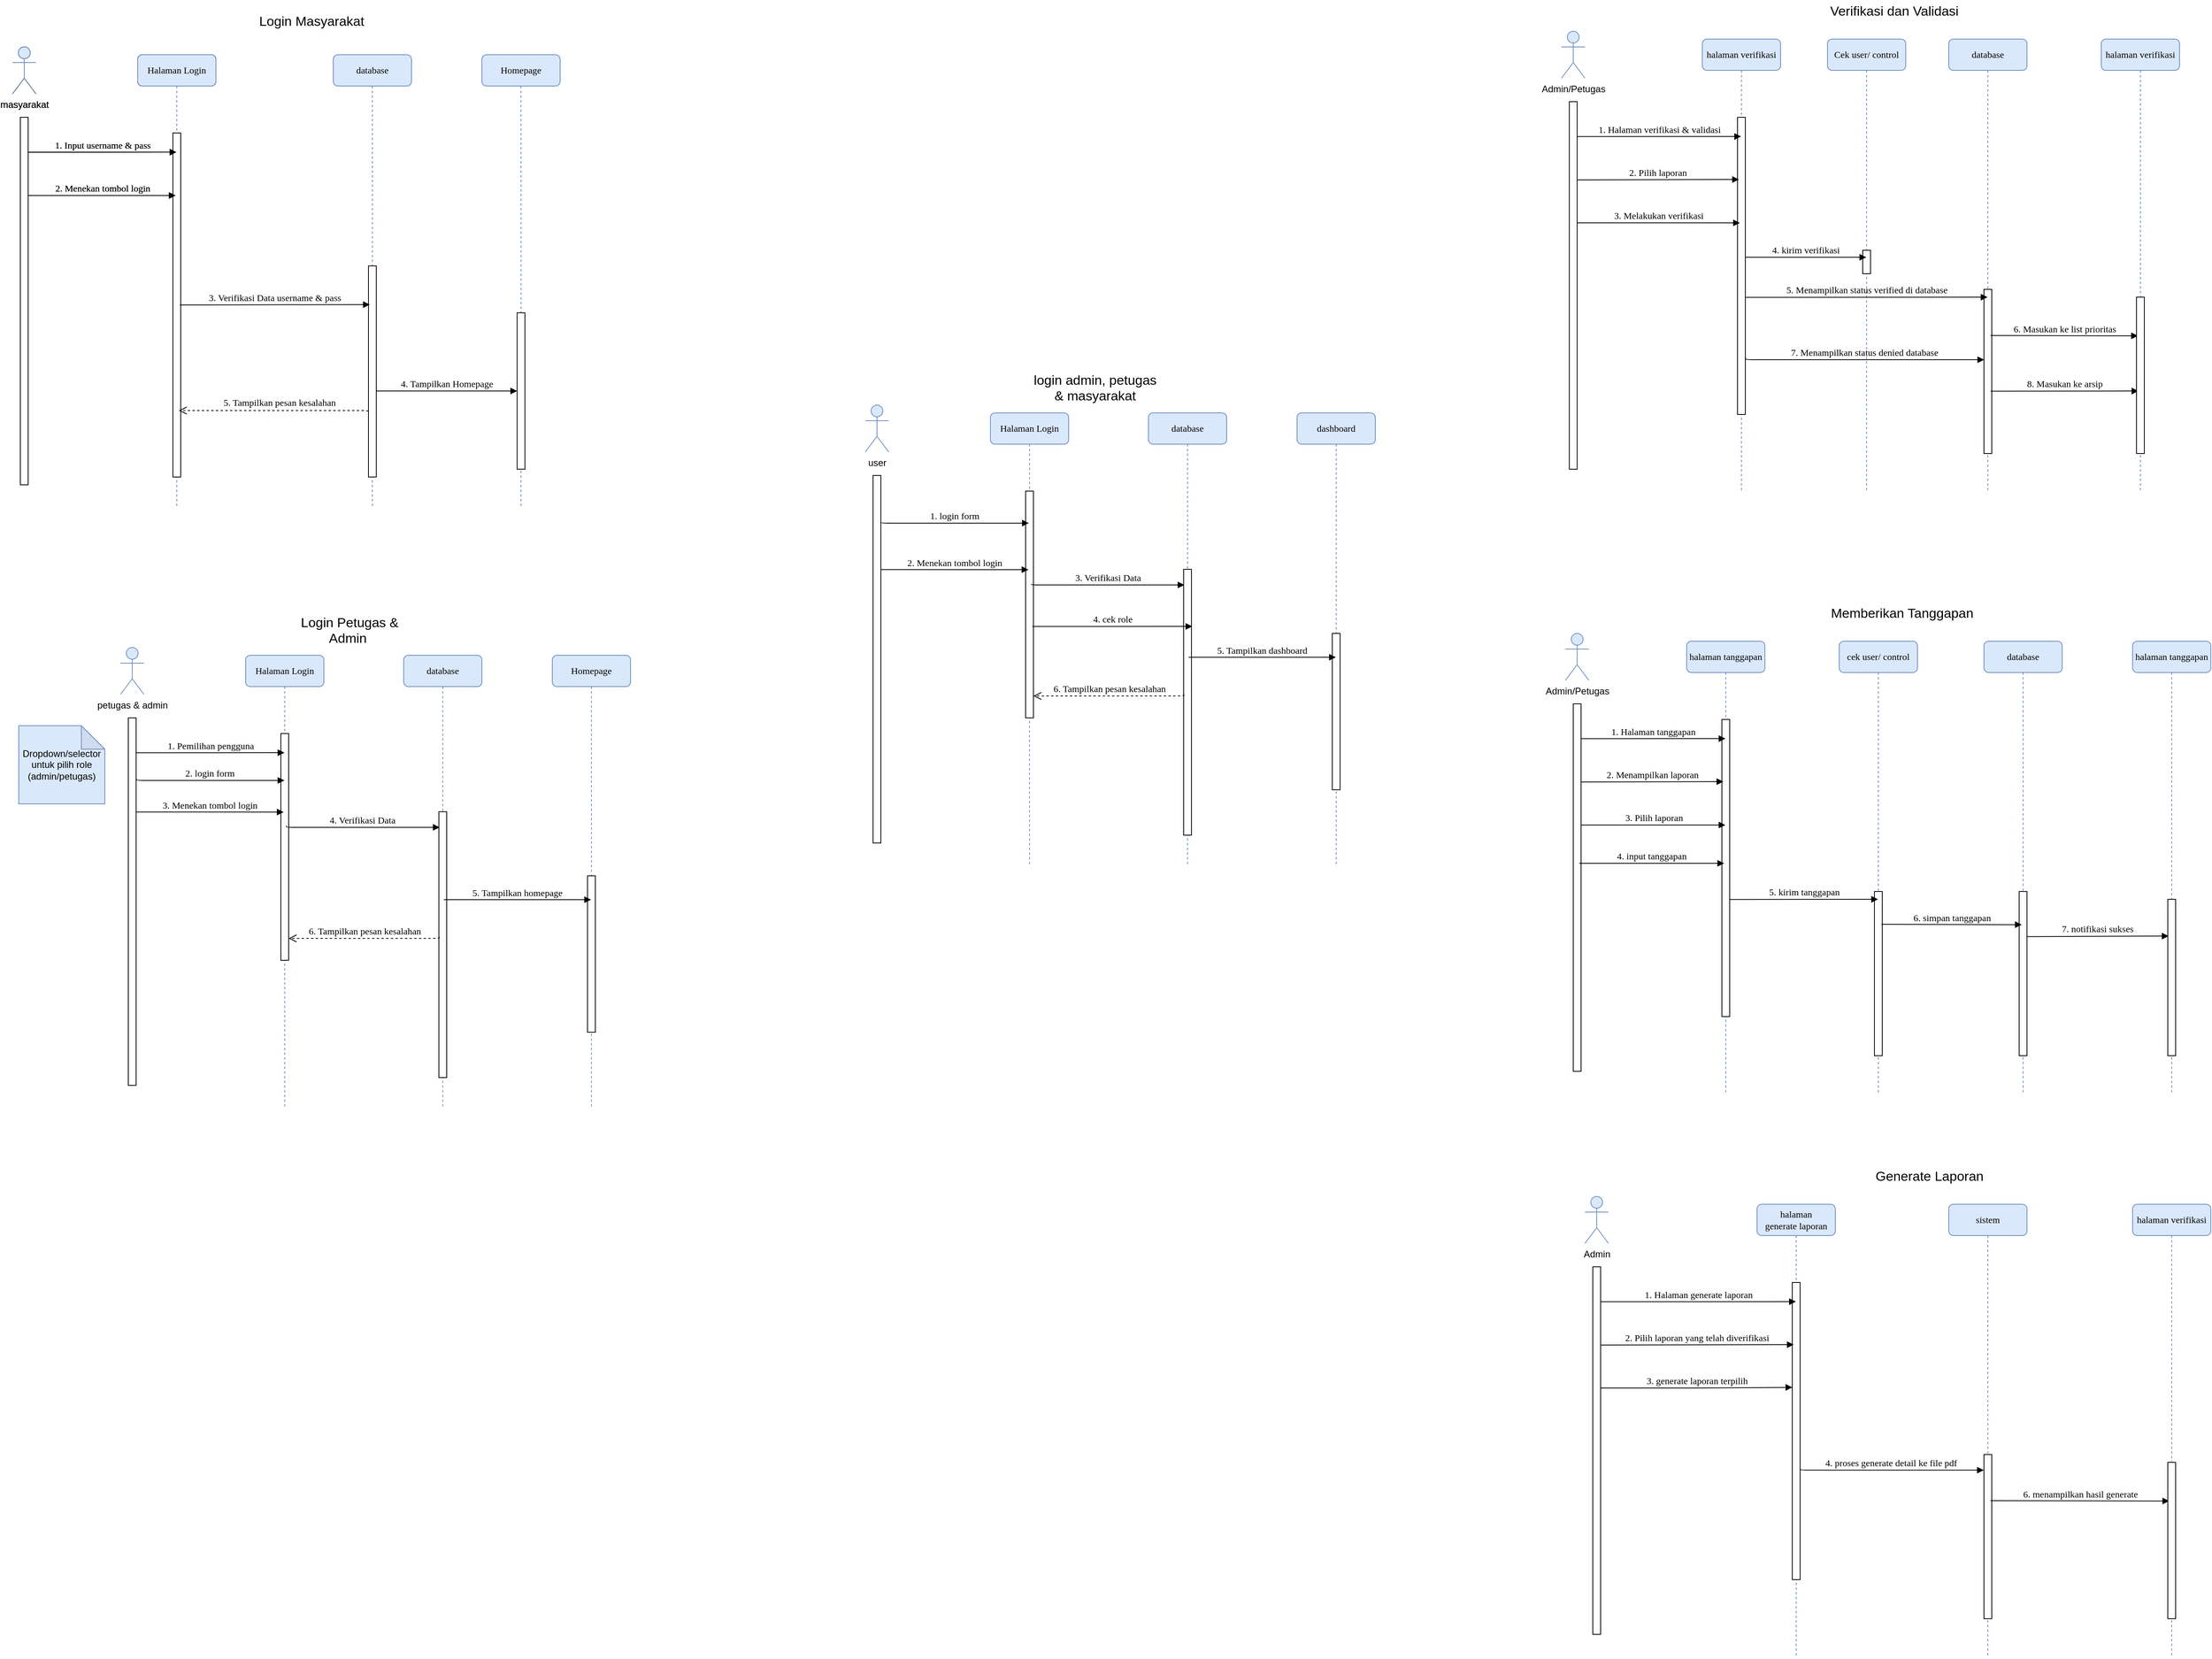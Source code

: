 <mxfile version="26.2.14">
  <diagram name="Page-1" id="13e1069c-82ec-6db2-03f1-153e76fe0fe0">
    <mxGraphModel dx="2180" dy="1248" grid="1" gridSize="10" guides="1" tooltips="1" connect="1" arrows="1" fold="1" page="1" pageScale="1" pageWidth="1100" pageHeight="850" background="none" math="0" shadow="0">
      <root>
        <mxCell id="0" />
        <mxCell id="1" parent="0" />
        <mxCell id="7baba1c4bc27f4b0-8" value="Halaman Login" style="shape=umlLifeline;perimeter=lifelinePerimeter;whiteSpace=wrap;html=1;container=1;collapsible=0;recursiveResize=0;outlineConnect=0;rounded=1;shadow=0;comic=0;labelBackgroundColor=none;strokeWidth=1;fontFamily=Verdana;fontSize=12;align=center;" parent="1" vertex="1">
          <mxGeometry x="200" y="190" width="100" height="580" as="geometry" />
        </mxCell>
        <mxCell id="7baba1c4bc27f4b0-10" value="" style="html=1;points=[];perimeter=orthogonalPerimeter;rounded=0;shadow=0;comic=0;labelBackgroundColor=none;strokeWidth=1;fontFamily=Verdana;fontSize=12;align=center;" parent="7baba1c4bc27f4b0-8" vertex="1">
          <mxGeometry x="45" y="100" width="10" height="440" as="geometry" />
        </mxCell>
        <mxCell id="7baba1c4bc27f4b0-14" value="1. Input username &amp;amp; pass" style="html=1;verticalAlign=bottom;endArrow=block;labelBackgroundColor=none;fontFamily=Verdana;fontSize=12;edgeStyle=elbowEdgeStyle;elbow=vertical;exitX=1;exitY=0.095;exitDx=0;exitDy=0;exitPerimeter=0;" parent="1" source="v8SrvTkJTN9Mk07ZefnR-3" target="7baba1c4bc27f4b0-8" edge="1">
          <mxGeometry relative="1" as="geometry">
            <mxPoint x="370" y="200" as="sourcePoint" />
          </mxGeometry>
        </mxCell>
        <mxCell id="v8SrvTkJTN9Mk07ZefnR-1" value="masyarakat" style="shape=umlActor;verticalLabelPosition=bottom;verticalAlign=top;html=1;outlineConnect=0;" parent="1" vertex="1">
          <mxGeometry x="40" y="180" width="30" height="60" as="geometry" />
        </mxCell>
        <mxCell id="v8SrvTkJTN9Mk07ZefnR-3" value="" style="html=1;points=[];perimeter=orthogonalPerimeter;rounded=0;shadow=0;comic=0;labelBackgroundColor=none;strokeWidth=1;fontFamily=Verdana;fontSize=12;align=center;" parent="1" vertex="1">
          <mxGeometry x="50" y="270" width="10" height="470" as="geometry" />
        </mxCell>
        <mxCell id="v8SrvTkJTN9Mk07ZefnR-6" value="2. Menekan tombol login" style="html=1;verticalAlign=bottom;endArrow=block;labelBackgroundColor=none;fontFamily=Verdana;fontSize=12;edgeStyle=elbowEdgeStyle;elbow=vertical;exitX=1.1;exitY=0.295;exitDx=0;exitDy=0;exitPerimeter=0;" parent="1" edge="1">
          <mxGeometry relative="1" as="geometry">
            <mxPoint x="60" y="370" as="sourcePoint" />
            <mxPoint x="248.5" y="370.15" as="targetPoint" />
          </mxGeometry>
        </mxCell>
        <mxCell id="d5MMunfK_eNaK3rZYrZa-3" value="Homepage" style="shape=umlLifeline;perimeter=lifelinePerimeter;whiteSpace=wrap;html=1;container=1;collapsible=0;recursiveResize=0;outlineConnect=0;rounded=1;shadow=0;comic=0;labelBackgroundColor=none;strokeWidth=1;fontFamily=Verdana;fontSize=12;align=center;fillColor=#dae8fc;strokeColor=#6c8ebf;" parent="1" vertex="1">
          <mxGeometry x="640" y="190" width="100" height="580" as="geometry" />
        </mxCell>
        <mxCell id="d5MMunfK_eNaK3rZYrZa-4" value="" style="html=1;points=[];perimeter=orthogonalPerimeter;rounded=0;shadow=0;comic=0;labelBackgroundColor=none;strokeWidth=1;fontFamily=Verdana;fontSize=12;align=center;" parent="d5MMunfK_eNaK3rZYrZa-3" vertex="1">
          <mxGeometry x="45" y="330" width="10" height="200" as="geometry" />
        </mxCell>
        <mxCell id="d5MMunfK_eNaK3rZYrZa-5" value="Halaman Login" style="shape=umlLifeline;perimeter=lifelinePerimeter;whiteSpace=wrap;html=1;container=1;collapsible=0;recursiveResize=0;outlineConnect=0;rounded=1;shadow=0;comic=0;labelBackgroundColor=none;strokeWidth=1;fontFamily=Verdana;fontSize=12;align=center;fillColor=#dae8fc;strokeColor=#6c8ebf;" parent="1" vertex="1">
          <mxGeometry x="200" y="190" width="100" height="580" as="geometry" />
        </mxCell>
        <mxCell id="d5MMunfK_eNaK3rZYrZa-6" value="" style="html=1;points=[];perimeter=orthogonalPerimeter;rounded=0;shadow=0;comic=0;labelBackgroundColor=none;strokeWidth=1;fontFamily=Verdana;fontSize=12;align=center;" parent="d5MMunfK_eNaK3rZYrZa-5" vertex="1">
          <mxGeometry x="45" y="100" width="10" height="440" as="geometry" />
        </mxCell>
        <mxCell id="d5MMunfK_eNaK3rZYrZa-7" value="5. Tampilkan pesan kesalahan" style="html=1;verticalAlign=bottom;endArrow=open;dashed=1;endSize=8;labelBackgroundColor=none;fontFamily=Verdana;fontSize=12;edgeStyle=elbowEdgeStyle;elbow=vertical;exitX=0.2;exitY=0.707;exitDx=0;exitDy=0;exitPerimeter=0;entryX=0.762;entryY=0.806;entryDx=0;entryDy=0;entryPerimeter=0;" parent="1" source="uYK8IJv2EBCYCk4ETWAg-5" target="d5MMunfK_eNaK3rZYrZa-6" edge="1">
          <mxGeometry x="-0.032" y="-1" relative="1" as="geometry">
            <mxPoint x="280" y="645" as="targetPoint" />
            <Array as="points">
              <mxPoint x="370" y="645" />
            </Array>
            <mxPoint x="490" y="581" as="sourcePoint" />
            <mxPoint as="offset" />
          </mxGeometry>
        </mxCell>
        <mxCell id="d5MMunfK_eNaK3rZYrZa-8" value="1. Input username &amp;amp; pass" style="html=1;verticalAlign=bottom;endArrow=block;labelBackgroundColor=none;fontFamily=Verdana;fontSize=12;edgeStyle=elbowEdgeStyle;elbow=vertical;exitX=1;exitY=0.095;exitDx=0;exitDy=0;exitPerimeter=0;" parent="1" source="d5MMunfK_eNaK3rZYrZa-10" target="d5MMunfK_eNaK3rZYrZa-5" edge="1">
          <mxGeometry relative="1" as="geometry">
            <mxPoint x="370" y="200" as="sourcePoint" />
          </mxGeometry>
        </mxCell>
        <mxCell id="d5MMunfK_eNaK3rZYrZa-9" value="masyarakat" style="shape=umlActor;verticalLabelPosition=bottom;verticalAlign=top;html=1;outlineConnect=0;fillColor=#dae8fc;strokeColor=#6c8ebf;" parent="1" vertex="1">
          <mxGeometry x="40" y="180" width="30" height="60" as="geometry" />
        </mxCell>
        <mxCell id="d5MMunfK_eNaK3rZYrZa-10" value="" style="html=1;points=[];perimeter=orthogonalPerimeter;rounded=0;shadow=0;comic=0;labelBackgroundColor=none;strokeWidth=1;fontFamily=Verdana;fontSize=12;align=center;" parent="1" vertex="1">
          <mxGeometry x="50" y="270" width="10" height="470" as="geometry" />
        </mxCell>
        <mxCell id="d5MMunfK_eNaK3rZYrZa-11" value="2. Menekan tombol login" style="html=1;verticalAlign=bottom;endArrow=block;labelBackgroundColor=none;fontFamily=Verdana;fontSize=12;edgeStyle=elbowEdgeStyle;elbow=vertical;exitX=1.1;exitY=0.295;exitDx=0;exitDy=0;exitPerimeter=0;" parent="1" edge="1">
          <mxGeometry relative="1" as="geometry">
            <mxPoint x="60" y="370" as="sourcePoint" />
            <mxPoint x="248.5" y="370.15" as="targetPoint" />
          </mxGeometry>
        </mxCell>
        <mxCell id="d5MMunfK_eNaK3rZYrZa-13" value="4. Tampilkan Homepage" style="html=1;verticalAlign=bottom;endArrow=block;labelBackgroundColor=none;fontFamily=Verdana;fontSize=12;edgeStyle=elbowEdgeStyle;elbow=vertical;" parent="1" source="uYK8IJv2EBCYCk4ETWAg-5" target="d5MMunfK_eNaK3rZYrZa-4" edge="1">
          <mxGeometry relative="1" as="geometry">
            <mxPoint x="510" y="530" as="sourcePoint" />
            <mxPoint x="729.5" y="530" as="targetPoint" />
            <Array as="points" />
          </mxGeometry>
        </mxCell>
        <mxCell id="d5MMunfK_eNaK3rZYrZa-16" value="Homepage" style="shape=umlLifeline;perimeter=lifelinePerimeter;whiteSpace=wrap;html=1;container=1;collapsible=0;recursiveResize=0;outlineConnect=0;rounded=1;shadow=0;comic=0;labelBackgroundColor=none;strokeWidth=1;fontFamily=Verdana;fontSize=12;align=center;fillColor=#dae8fc;strokeColor=#6c8ebf;" parent="1" vertex="1">
          <mxGeometry x="730" y="958" width="100" height="580" as="geometry" />
        </mxCell>
        <mxCell id="d5MMunfK_eNaK3rZYrZa-17" value="" style="html=1;points=[];perimeter=orthogonalPerimeter;rounded=0;shadow=0;comic=0;labelBackgroundColor=none;strokeWidth=1;fontFamily=Verdana;fontSize=12;align=center;" parent="d5MMunfK_eNaK3rZYrZa-16" vertex="1">
          <mxGeometry x="45" y="282" width="10" height="200" as="geometry" />
        </mxCell>
        <mxCell id="d5MMunfK_eNaK3rZYrZa-18" value="Halaman Login" style="shape=umlLifeline;perimeter=lifelinePerimeter;whiteSpace=wrap;html=1;container=1;collapsible=0;recursiveResize=0;outlineConnect=0;rounded=1;shadow=0;comic=0;labelBackgroundColor=none;strokeWidth=1;fontFamily=Verdana;fontSize=12;align=center;fillColor=#dae8fc;strokeColor=#6c8ebf;" parent="1" vertex="1">
          <mxGeometry x="338" y="958" width="100" height="580" as="geometry" />
        </mxCell>
        <mxCell id="d5MMunfK_eNaK3rZYrZa-19" value="" style="html=1;points=[];perimeter=orthogonalPerimeter;rounded=0;shadow=0;comic=0;labelBackgroundColor=none;strokeWidth=1;fontFamily=Verdana;fontSize=12;align=center;" parent="d5MMunfK_eNaK3rZYrZa-18" vertex="1">
          <mxGeometry x="45" y="100" width="10" height="290" as="geometry" />
        </mxCell>
        <mxCell id="d5MMunfK_eNaK3rZYrZa-21" value="1. Pemilihan pengguna" style="html=1;verticalAlign=bottom;endArrow=block;labelBackgroundColor=none;fontFamily=Verdana;fontSize=12;edgeStyle=elbowEdgeStyle;elbow=vertical;exitX=1;exitY=0.095;exitDx=0;exitDy=0;exitPerimeter=0;" parent="1" source="d5MMunfK_eNaK3rZYrZa-23" target="d5MMunfK_eNaK3rZYrZa-18" edge="1">
          <mxGeometry relative="1" as="geometry">
            <mxPoint x="508" y="968" as="sourcePoint" />
          </mxGeometry>
        </mxCell>
        <mxCell id="d5MMunfK_eNaK3rZYrZa-22" value="petugas &amp;amp; admin" style="shape=umlActor;verticalLabelPosition=bottom;verticalAlign=top;html=1;outlineConnect=0;fillColor=#dae8fc;strokeColor=#6c8ebf;" parent="1" vertex="1">
          <mxGeometry x="178" y="948" width="30" height="60" as="geometry" />
        </mxCell>
        <mxCell id="d5MMunfK_eNaK3rZYrZa-23" value="" style="html=1;points=[];perimeter=orthogonalPerimeter;rounded=0;shadow=0;comic=0;labelBackgroundColor=none;strokeWidth=1;fontFamily=Verdana;fontSize=12;align=center;" parent="1" vertex="1">
          <mxGeometry x="188" y="1038" width="10" height="470" as="geometry" />
        </mxCell>
        <mxCell id="d5MMunfK_eNaK3rZYrZa-24" value="3. Menekan tombol login" style="html=1;verticalAlign=bottom;endArrow=block;labelBackgroundColor=none;fontFamily=Verdana;fontSize=12;edgeStyle=elbowEdgeStyle;elbow=vertical;exitX=1.1;exitY=0.295;exitDx=0;exitDy=0;exitPerimeter=0;" parent="1" edge="1">
          <mxGeometry relative="1" as="geometry">
            <mxPoint x="198" y="1158.36" as="sourcePoint" />
            <mxPoint x="386.5" y="1158.51" as="targetPoint" />
          </mxGeometry>
        </mxCell>
        <mxCell id="d5MMunfK_eNaK3rZYrZa-25" value="4. Verifikasi Data" style="html=1;verticalAlign=bottom;endArrow=block;labelBackgroundColor=none;fontFamily=Verdana;fontSize=12;edgeStyle=elbowEdgeStyle;elbow=vertical;exitX=0.7;exitY=0.407;exitDx=0;exitDy=0;exitPerimeter=0;entryX=0.46;entryY=0.379;entryDx=0;entryDy=0;entryPerimeter=0;" parent="1" source="d5MMunfK_eNaK3rZYrZa-19" target="uYK8IJv2EBCYCk4ETWAg-1" edge="1">
          <mxGeometry relative="1" as="geometry">
            <mxPoint x="408" y="1178" as="sourcePoint" />
            <mxPoint x="790" y="1178" as="targetPoint" />
            <Array as="points">
              <mxPoint x="388" y="1178" />
            </Array>
          </mxGeometry>
        </mxCell>
        <mxCell id="d5MMunfK_eNaK3rZYrZa-42" value="&lt;span style=&quot;font-size: 17px;&quot;&gt;Login Masyarakat&lt;/span&gt;" style="text;html=1;align=center;verticalAlign=middle;resizable=0;points=[];autosize=1;strokeColor=none;fillColor=none;" parent="1" vertex="1">
          <mxGeometry x="342" y="133" width="160" height="30" as="geometry" />
        </mxCell>
        <mxCell id="d5MMunfK_eNaK3rZYrZa-43" value="&lt;div style=&quot;&quot;&gt;&lt;span style=&quot;background-color: transparent; color: light-dark(rgb(0, 0, 0), rgb(255, 255, 255)); font-size: 17px; text-wrap-mode: nowrap;&quot;&gt;Login Petugas &amp;amp; Admin&amp;nbsp;&lt;/span&gt;&lt;/div&gt;" style="text;whiteSpace=wrap;html=1;align=center;" parent="1" vertex="1">
          <mxGeometry x="386" y="900" width="170" height="40" as="geometry" />
        </mxCell>
        <mxCell id="uYK8IJv2EBCYCk4ETWAg-1" value="database" style="shape=umlLifeline;perimeter=lifelinePerimeter;whiteSpace=wrap;html=1;container=1;collapsible=0;recursiveResize=0;outlineConnect=0;rounded=1;shadow=0;comic=0;labelBackgroundColor=none;strokeWidth=1;fontFamily=Verdana;fontSize=12;align=center;fillColor=#dae8fc;strokeColor=#6c8ebf;" parent="1" vertex="1">
          <mxGeometry x="540" y="958" width="100" height="580" as="geometry" />
        </mxCell>
        <mxCell id="uYK8IJv2EBCYCk4ETWAg-2" value="" style="html=1;points=[];perimeter=orthogonalPerimeter;rounded=0;shadow=0;comic=0;labelBackgroundColor=none;strokeWidth=1;fontFamily=Verdana;fontSize=12;align=center;" parent="uYK8IJv2EBCYCk4ETWAg-1" vertex="1">
          <mxGeometry x="45" y="200" width="10" height="340" as="geometry" />
        </mxCell>
        <mxCell id="uYK8IJv2EBCYCk4ETWAg-4" value="database" style="shape=umlLifeline;perimeter=lifelinePerimeter;whiteSpace=wrap;html=1;container=1;collapsible=0;recursiveResize=0;outlineConnect=0;rounded=1;shadow=0;comic=0;labelBackgroundColor=none;strokeWidth=1;fontFamily=Verdana;fontSize=12;align=center;fillColor=#dae8fc;strokeColor=#6c8ebf;" parent="1" vertex="1">
          <mxGeometry x="450" y="190" width="100" height="580" as="geometry" />
        </mxCell>
        <mxCell id="uYK8IJv2EBCYCk4ETWAg-5" value="" style="html=1;points=[];perimeter=orthogonalPerimeter;rounded=0;shadow=0;comic=0;labelBackgroundColor=none;strokeWidth=1;fontFamily=Verdana;fontSize=12;align=center;" parent="uYK8IJv2EBCYCk4ETWAg-4" vertex="1">
          <mxGeometry x="45" y="270" width="10" height="270" as="geometry" />
        </mxCell>
        <mxCell id="uYK8IJv2EBCYCk4ETWAg-31" value="Dropdown/selector&lt;div&gt;untuk pilih role (admin/petugas)&lt;/div&gt;" style="shape=note;whiteSpace=wrap;html=1;backgroundOutline=1;darkOpacity=0.05;fillColor=#dae8fc;strokeColor=#6c8ebf;" parent="1" vertex="1">
          <mxGeometry x="48" y="1048" width="110" height="100" as="geometry" />
        </mxCell>
        <mxCell id="uYK8IJv2EBCYCk4ETWAg-32" value="2. login form" style="html=1;verticalAlign=bottom;endArrow=block;labelBackgroundColor=none;fontFamily=Verdana;fontSize=12;edgeStyle=elbowEdgeStyle;elbow=vertical;exitX=1.045;exitY=0.166;exitDx=0;exitDy=0;exitPerimeter=0;" parent="1" source="d5MMunfK_eNaK3rZYrZa-23" target="d5MMunfK_eNaK3rZYrZa-18" edge="1">
          <mxGeometry relative="1" as="geometry">
            <mxPoint x="228" y="1118" as="sourcePoint" />
            <mxPoint x="348" y="1119" as="targetPoint" />
            <Array as="points">
              <mxPoint x="228" y="1118" />
            </Array>
          </mxGeometry>
        </mxCell>
        <mxCell id="d5MMunfK_eNaK3rZYrZa-20" value="6. Tampilkan pesan kesalahan" style="html=1;verticalAlign=bottom;endArrow=open;dashed=1;endSize=8;labelBackgroundColor=none;fontFamily=Verdana;fontSize=12;edgeStyle=elbowEdgeStyle;elbow=vertical;exitX=0.048;exitY=0.471;exitDx=0;exitDy=0;exitPerimeter=0;" parent="1" target="d5MMunfK_eNaK3rZYrZa-19" edge="1" source="uYK8IJv2EBCYCk4ETWAg-2">
          <mxGeometry relative="1" as="geometry">
            <mxPoint x="410" y="1314" as="targetPoint" />
            <Array as="points">
              <mxPoint x="590" y="1320" />
            </Array>
            <mxPoint x="580" y="1310" as="sourcePoint" />
          </mxGeometry>
        </mxCell>
        <mxCell id="v8SrvTkJTN9Mk07ZefnR-7" value="3. Verifikasi Data username &amp;amp; pass" style="html=1;verticalAlign=bottom;endArrow=block;labelBackgroundColor=none;fontFamily=Verdana;fontSize=12;edgeStyle=elbowEdgeStyle;elbow=vertical;exitX=0.9;exitY=0.5;exitDx=0;exitDy=0;exitPerimeter=0;entryX=0.17;entryY=0.183;entryDx=0;entryDy=0;entryPerimeter=0;" parent="1" source="d5MMunfK_eNaK3rZYrZa-6" target="uYK8IJv2EBCYCk4ETWAg-5" edge="1">
          <mxGeometry relative="1" as="geometry">
            <mxPoint x="280" y="512" as="sourcePoint" />
            <mxPoint x="543" y="510" as="targetPoint" />
          </mxGeometry>
        </mxCell>
        <mxCell id="d5MMunfK_eNaK3rZYrZa-26" value="5. Tampilkan homepage" style="html=1;verticalAlign=bottom;endArrow=block;labelBackgroundColor=none;fontFamily=Verdana;fontSize=12;edgeStyle=elbowEdgeStyle;elbow=vertical;exitX=0.633;exitY=0.331;exitDx=0;exitDy=0;exitPerimeter=0;" parent="1" target="d5MMunfK_eNaK3rZYrZa-16" edge="1" source="uYK8IJv2EBCYCk4ETWAg-2">
          <mxGeometry relative="1" as="geometry">
            <mxPoint x="684" y="1278" as="sourcePoint" />
            <mxPoint x="990.23" y="1274.95" as="targetPoint" />
            <Array as="points" />
          </mxGeometry>
        </mxCell>
        <mxCell id="YEXKnEMWREzMl93QBtFq-1" value="dashboard" style="shape=umlLifeline;perimeter=lifelinePerimeter;whiteSpace=wrap;html=1;container=1;collapsible=0;recursiveResize=0;outlineConnect=0;rounded=1;shadow=0;comic=0;labelBackgroundColor=none;strokeWidth=1;fontFamily=Verdana;fontSize=12;align=center;fillColor=#dae8fc;strokeColor=#6c8ebf;" vertex="1" parent="1">
          <mxGeometry x="1682" y="648" width="100" height="580" as="geometry" />
        </mxCell>
        <mxCell id="YEXKnEMWREzMl93QBtFq-2" value="" style="html=1;points=[];perimeter=orthogonalPerimeter;rounded=0;shadow=0;comic=0;labelBackgroundColor=none;strokeWidth=1;fontFamily=Verdana;fontSize=12;align=center;" vertex="1" parent="YEXKnEMWREzMl93QBtFq-1">
          <mxGeometry x="45" y="282" width="10" height="200" as="geometry" />
        </mxCell>
        <mxCell id="YEXKnEMWREzMl93QBtFq-3" value="Halaman Login" style="shape=umlLifeline;perimeter=lifelinePerimeter;whiteSpace=wrap;html=1;container=1;collapsible=0;recursiveResize=0;outlineConnect=0;rounded=1;shadow=0;comic=0;labelBackgroundColor=none;strokeWidth=1;fontFamily=Verdana;fontSize=12;align=center;fillColor=#dae8fc;strokeColor=#6c8ebf;" vertex="1" parent="1">
          <mxGeometry x="1290" y="648" width="100" height="580" as="geometry" />
        </mxCell>
        <mxCell id="YEXKnEMWREzMl93QBtFq-4" value="" style="html=1;points=[];perimeter=orthogonalPerimeter;rounded=0;shadow=0;comic=0;labelBackgroundColor=none;strokeWidth=1;fontFamily=Verdana;fontSize=12;align=center;" vertex="1" parent="YEXKnEMWREzMl93QBtFq-3">
          <mxGeometry x="45" y="100" width="10" height="290" as="geometry" />
        </mxCell>
        <mxCell id="YEXKnEMWREzMl93QBtFq-6" value="user" style="shape=umlActor;verticalLabelPosition=bottom;verticalAlign=top;html=1;outlineConnect=0;fillColor=#dae8fc;strokeColor=#6c8ebf;" vertex="1" parent="1">
          <mxGeometry x="1130" y="638" width="30" height="60" as="geometry" />
        </mxCell>
        <mxCell id="YEXKnEMWREzMl93QBtFq-7" value="" style="html=1;points=[];perimeter=orthogonalPerimeter;rounded=0;shadow=0;comic=0;labelBackgroundColor=none;strokeWidth=1;fontFamily=Verdana;fontSize=12;align=center;" vertex="1" parent="1">
          <mxGeometry x="1140" y="728" width="10" height="470" as="geometry" />
        </mxCell>
        <mxCell id="YEXKnEMWREzMl93QBtFq-8" value="2. Menekan tombol login" style="html=1;verticalAlign=bottom;endArrow=block;labelBackgroundColor=none;fontFamily=Verdana;fontSize=12;edgeStyle=elbowEdgeStyle;elbow=vertical;exitX=1.1;exitY=0.295;exitDx=0;exitDy=0;exitPerimeter=0;" edge="1" parent="1">
          <mxGeometry relative="1" as="geometry">
            <mxPoint x="1150" y="848.36" as="sourcePoint" />
            <mxPoint x="1338.5" y="848.51" as="targetPoint" />
          </mxGeometry>
        </mxCell>
        <mxCell id="YEXKnEMWREzMl93QBtFq-9" value="3. Verifikasi Data" style="html=1;verticalAlign=bottom;endArrow=block;labelBackgroundColor=none;fontFamily=Verdana;fontSize=12;edgeStyle=elbowEdgeStyle;elbow=vertical;entryX=0.46;entryY=0.379;entryDx=0;entryDy=0;entryPerimeter=0;exitX=0.758;exitY=0.41;exitDx=0;exitDy=0;exitPerimeter=0;" edge="1" parent="1" source="YEXKnEMWREzMl93QBtFq-4" target="YEXKnEMWREzMl93QBtFq-11">
          <mxGeometry relative="1" as="geometry">
            <mxPoint x="1350" y="866" as="sourcePoint" />
            <mxPoint x="1742" y="868" as="targetPoint" />
            <Array as="points">
              <mxPoint x="1340" y="868" />
            </Array>
          </mxGeometry>
        </mxCell>
        <mxCell id="YEXKnEMWREzMl93QBtFq-10" value="&lt;div style=&quot;&quot;&gt;&lt;span style=&quot;font-size: 17px; text-wrap-mode: nowrap;&quot;&gt;login admin, petugas &amp;amp; masyarakat&lt;/span&gt;&lt;/div&gt;" style="text;whiteSpace=wrap;html=1;align=center;" vertex="1" parent="1">
          <mxGeometry x="1338" y="590" width="172" height="40" as="geometry" />
        </mxCell>
        <mxCell id="YEXKnEMWREzMl93QBtFq-11" value="database" style="shape=umlLifeline;perimeter=lifelinePerimeter;whiteSpace=wrap;html=1;container=1;collapsible=0;recursiveResize=0;outlineConnect=0;rounded=1;shadow=0;comic=0;labelBackgroundColor=none;strokeWidth=1;fontFamily=Verdana;fontSize=12;align=center;fillColor=#dae8fc;strokeColor=#6c8ebf;" vertex="1" parent="1">
          <mxGeometry x="1492" y="648" width="100" height="580" as="geometry" />
        </mxCell>
        <mxCell id="YEXKnEMWREzMl93QBtFq-12" value="" style="html=1;points=[];perimeter=orthogonalPerimeter;rounded=0;shadow=0;comic=0;labelBackgroundColor=none;strokeWidth=1;fontFamily=Verdana;fontSize=12;align=center;" vertex="1" parent="YEXKnEMWREzMl93QBtFq-11">
          <mxGeometry x="45" y="200" width="10" height="340" as="geometry" />
        </mxCell>
        <mxCell id="YEXKnEMWREzMl93QBtFq-14" value="1. login form" style="html=1;verticalAlign=bottom;endArrow=block;labelBackgroundColor=none;fontFamily=Verdana;fontSize=12;edgeStyle=elbowEdgeStyle;elbow=vertical;exitX=1.045;exitY=0.166;exitDx=0;exitDy=0;exitPerimeter=0;" edge="1" parent="1">
          <mxGeometry relative="1" as="geometry">
            <mxPoint x="1150" y="787.01" as="sourcePoint" />
            <mxPoint x="1339.05" y="788.99" as="targetPoint" />
            <Array as="points">
              <mxPoint x="1179.55" y="788.99" />
            </Array>
          </mxGeometry>
        </mxCell>
        <mxCell id="YEXKnEMWREzMl93QBtFq-15" value="6. Tampilkan pesan kesalahan" style="html=1;verticalAlign=bottom;endArrow=open;dashed=1;endSize=8;labelBackgroundColor=none;fontFamily=Verdana;fontSize=12;edgeStyle=elbowEdgeStyle;elbow=vertical;exitX=0.048;exitY=0.471;exitDx=0;exitDy=0;exitPerimeter=0;" edge="1" parent="1" source="YEXKnEMWREzMl93QBtFq-12" target="YEXKnEMWREzMl93QBtFq-4">
          <mxGeometry relative="1" as="geometry">
            <mxPoint x="1362" y="1004" as="targetPoint" />
            <Array as="points">
              <mxPoint x="1542" y="1010" />
            </Array>
            <mxPoint x="1532" y="1000" as="sourcePoint" />
          </mxGeometry>
        </mxCell>
        <mxCell id="YEXKnEMWREzMl93QBtFq-16" value="5. Tampilkan dashboard" style="html=1;verticalAlign=bottom;endArrow=block;labelBackgroundColor=none;fontFamily=Verdana;fontSize=12;edgeStyle=elbowEdgeStyle;elbow=vertical;exitX=0.633;exitY=0.331;exitDx=0;exitDy=0;exitPerimeter=0;" edge="1" parent="1" source="YEXKnEMWREzMl93QBtFq-12" target="YEXKnEMWREzMl93QBtFq-1">
          <mxGeometry relative="1" as="geometry">
            <mxPoint x="1636" y="968" as="sourcePoint" />
            <mxPoint x="1942.23" y="964.95" as="targetPoint" />
            <Array as="points" />
          </mxGeometry>
        </mxCell>
        <mxCell id="YEXKnEMWREzMl93QBtFq-17" value="4. cek role" style="html=1;verticalAlign=bottom;endArrow=block;labelBackgroundColor=none;fontFamily=Verdana;fontSize=12;edgeStyle=elbowEdgeStyle;elbow=vertical;exitX=0.863;exitY=0.597;exitDx=0;exitDy=0;exitPerimeter=0;entryX=0.46;entryY=0.379;entryDx=0;entryDy=0;entryPerimeter=0;" edge="1" parent="1" source="YEXKnEMWREzMl93QBtFq-4">
          <mxGeometry relative="1" as="geometry">
            <mxPoint x="1352" y="919" as="sourcePoint" />
            <mxPoint x="1548" y="921" as="targetPoint" />
            <Array as="points">
              <mxPoint x="1350" y="921" />
            </Array>
          </mxGeometry>
        </mxCell>
        <mxCell id="YEXKnEMWREzMl93QBtFq-124" value="Cek user/ control" style="shape=umlLifeline;perimeter=lifelinePerimeter;whiteSpace=wrap;html=1;container=1;collapsible=0;recursiveResize=0;outlineConnect=0;rounded=1;shadow=0;comic=0;labelBackgroundColor=none;strokeWidth=1;fontFamily=Verdana;fontSize=12;align=center;fillColor=#dae8fc;strokeColor=#6c8ebf;" vertex="1" parent="1">
          <mxGeometry x="2360" y="170" width="100" height="580" as="geometry" />
        </mxCell>
        <mxCell id="YEXKnEMWREzMl93QBtFq-125" value="" style="html=1;points=[];perimeter=orthogonalPerimeter;rounded=0;shadow=0;comic=0;labelBackgroundColor=none;strokeWidth=1;fontFamily=Verdana;fontSize=12;align=center;" vertex="1" parent="YEXKnEMWREzMl93QBtFq-124">
          <mxGeometry x="45" y="270" width="10" height="30" as="geometry" />
        </mxCell>
        <mxCell id="YEXKnEMWREzMl93QBtFq-126" value="database" style="shape=umlLifeline;perimeter=lifelinePerimeter;whiteSpace=wrap;html=1;container=1;collapsible=0;recursiveResize=0;outlineConnect=0;rounded=1;shadow=0;comic=0;labelBackgroundColor=none;strokeWidth=1;fontFamily=Verdana;fontSize=12;align=center;fillColor=#dae8fc;strokeColor=#6c8ebf;" vertex="1" parent="1">
          <mxGeometry x="2515" y="170" width="100" height="580" as="geometry" />
        </mxCell>
        <mxCell id="YEXKnEMWREzMl93QBtFq-127" value="" style="html=1;points=[];perimeter=orthogonalPerimeter;rounded=0;shadow=0;comic=0;labelBackgroundColor=none;strokeWidth=1;fontFamily=Verdana;fontSize=12;align=center;" vertex="1" parent="YEXKnEMWREzMl93QBtFq-126">
          <mxGeometry x="45" y="320" width="10" height="210" as="geometry" />
        </mxCell>
        <mxCell id="YEXKnEMWREzMl93QBtFq-128" value="halaman verifikasi" style="shape=umlLifeline;perimeter=lifelinePerimeter;whiteSpace=wrap;html=1;container=1;collapsible=0;recursiveResize=0;outlineConnect=0;rounded=1;shadow=0;comic=0;labelBackgroundColor=none;strokeWidth=1;fontFamily=Verdana;fontSize=12;align=center;fillColor=#dae8fc;strokeColor=#6c8ebf;" vertex="1" parent="1">
          <mxGeometry x="2200" y="170" width="100" height="580" as="geometry" />
        </mxCell>
        <mxCell id="YEXKnEMWREzMl93QBtFq-129" value="" style="html=1;points=[];perimeter=orthogonalPerimeter;rounded=0;shadow=0;comic=0;labelBackgroundColor=none;strokeWidth=1;fontFamily=Verdana;fontSize=12;align=center;" vertex="1" parent="YEXKnEMWREzMl93QBtFq-128">
          <mxGeometry x="45" y="100" width="10" height="380" as="geometry" />
        </mxCell>
        <mxCell id="YEXKnEMWREzMl93QBtFq-130" value="1. Halaman verifikasi &amp;amp; validasi" style="html=1;verticalAlign=bottom;endArrow=block;labelBackgroundColor=none;fontFamily=Verdana;fontSize=12;edgeStyle=elbowEdgeStyle;elbow=vertical;exitX=1;exitY=0.095;exitDx=0;exitDy=0;exitPerimeter=0;" edge="1" parent="1" source="YEXKnEMWREzMl93QBtFq-132" target="YEXKnEMWREzMl93QBtFq-128">
          <mxGeometry relative="1" as="geometry">
            <mxPoint x="2350" y="180" as="sourcePoint" />
          </mxGeometry>
        </mxCell>
        <mxCell id="YEXKnEMWREzMl93QBtFq-131" value="Admin/Petugas" style="shape=umlActor;verticalLabelPosition=bottom;verticalAlign=top;html=1;outlineConnect=0;fillColor=#dae8fc;strokeColor=#6c8ebf;" vertex="1" parent="1">
          <mxGeometry x="2020" y="160" width="30" height="60" as="geometry" />
        </mxCell>
        <mxCell id="YEXKnEMWREzMl93QBtFq-132" value="" style="html=1;points=[];perimeter=orthogonalPerimeter;rounded=0;shadow=0;comic=0;labelBackgroundColor=none;strokeWidth=1;fontFamily=Verdana;fontSize=12;align=center;" vertex="1" parent="1">
          <mxGeometry x="2030" y="250" width="10" height="470" as="geometry" />
        </mxCell>
        <mxCell id="YEXKnEMWREzMl93QBtFq-133" value="2. Pilih laporan" style="html=1;verticalAlign=bottom;endArrow=block;labelBackgroundColor=none;fontFamily=Verdana;fontSize=12;edgeStyle=elbowEdgeStyle;elbow=vertical;exitX=1.1;exitY=0.295;exitDx=0;exitDy=0;exitPerimeter=0;entryX=0.178;entryY=0.209;entryDx=0;entryDy=0;entryPerimeter=0;" edge="1" parent="1" target="YEXKnEMWREzMl93QBtFq-129">
          <mxGeometry relative="1" as="geometry">
            <mxPoint x="2040" y="350" as="sourcePoint" />
            <mxPoint x="2228.5" y="350.15" as="targetPoint" />
          </mxGeometry>
        </mxCell>
        <mxCell id="YEXKnEMWREzMl93QBtFq-134" value="5. Menampilkan status verified di database" style="html=1;verticalAlign=bottom;endArrow=block;labelBackgroundColor=none;fontFamily=Verdana;fontSize=12;edgeStyle=elbowEdgeStyle;elbow=vertical;exitX=1;exitY=0.606;exitDx=0;exitDy=0;exitPerimeter=0;" edge="1" parent="1" source="YEXKnEMWREzMl93QBtFq-129" target="YEXKnEMWREzMl93QBtFq-126">
          <mxGeometry relative="1" as="geometry">
            <mxPoint x="2560" y="501" as="sourcePoint" />
            <mxPoint x="2549.5" y="499.998" as="targetPoint" />
            <Array as="points">
              <mxPoint x="2280" y="500" />
            </Array>
          </mxGeometry>
        </mxCell>
        <mxCell id="YEXKnEMWREzMl93QBtFq-135" value="&lt;span style=&quot;font-size: 17px;&quot;&gt;Verifikasi dan Validasi&lt;/span&gt;" style="text;html=1;align=center;verticalAlign=middle;resizable=0;points=[];autosize=1;strokeColor=none;fillColor=none;" vertex="1" parent="1">
          <mxGeometry x="2350" y="120" width="190" height="30" as="geometry" />
        </mxCell>
        <mxCell id="YEXKnEMWREzMl93QBtFq-136" value="3. Melakukan verifikasi&lt;span style=&quot;color: rgba(0, 0, 0, 0); font-family: monospace; font-size: 0px; text-align: start;&quot;&gt;%3CmxGraphModel%3E%3Croot%3E%3CmxCell%20id%3D%220%22%2F%3E%3CmxCell%20id%3D%221%22%20parent%3D%220%22%2F%3E%3CmxCell%20id%3D%222%22%20value%3D%225.%20Menampilkan%20status%20verified%20di%20database%22%20style%3D%22html%3D1%3BverticalAlign%3Dbottom%3BendArrow%3Dblock%3BlabelBackgroundColor%3Dnone%3BfontFamily%3DVerdana%3BfontSize%3D12%3BedgeStyle%3DelbowEdgeStyle%3Belbow%3Dvertical%3BexitX%3D0.805%3BexitY%3D0.496%3BexitDx%3D0%3BexitDy%3D0%3BexitPerimeter%3D0%3B%22%20edge%3D%221%22%20parent%3D%221%22%3E%3CmxGeometry%20relative%3D%221%22%20as%3D%22geometry%22%3E%3CmxPoint%20x%3D%22283.05%22%20y%3D%22509.96%22%20as%3D%22sourcePoint%22%2F%3E%3CmxPoint%20x%3D%22569.5%22%20y%3D%22509.628%22%20as%3D%22targetPoint%22%2F%3E%3CArray%20as%3D%22points%22%2F%3E%3C%2FmxGeometry%3E%3C%2FmxCell%3E%3C%2Froot%3E%3C%2FmxGraphModel%3E&lt;/span&gt;" style="html=1;verticalAlign=bottom;endArrow=block;labelBackgroundColor=none;fontFamily=Verdana;fontSize=12;edgeStyle=elbowEdgeStyle;elbow=vertical;exitX=1.033;exitY=0.423;exitDx=0;exitDy=0;exitPerimeter=0;entryX=0.3;entryY=0.355;entryDx=0;entryDy=0;entryPerimeter=0;" edge="1" parent="1" target="YEXKnEMWREzMl93QBtFq-129">
          <mxGeometry relative="1" as="geometry">
            <mxPoint x="2040" y="405.0" as="sourcePoint" />
            <mxPoint x="2220" y="405" as="targetPoint" />
            <Array as="points" />
          </mxGeometry>
        </mxCell>
        <mxCell id="YEXKnEMWREzMl93QBtFq-137" value="8. Masukan ke arsip" style="html=1;verticalAlign=bottom;endArrow=block;labelBackgroundColor=none;fontFamily=Verdana;fontSize=12;edgeStyle=elbowEdgeStyle;elbow=vertical;exitX=0.844;exitY=0.62;exitDx=0;exitDy=0;exitPerimeter=0;entryX=0.233;entryY=0.598;entryDx=0;entryDy=0;entryPerimeter=0;" edge="1" parent="1" source="YEXKnEMWREzMl93QBtFq-127" target="YEXKnEMWREzMl93QBtFq-143">
          <mxGeometry relative="1" as="geometry">
            <mxPoint x="2860" y="620.02" as="sourcePoint" />
            <mxPoint x="3142.63" y="620" as="targetPoint" />
            <Array as="points" />
          </mxGeometry>
        </mxCell>
        <mxCell id="YEXKnEMWREzMl93QBtFq-138" value="&lt;br&gt;&lt;div&gt;&lt;br&gt;&lt;/div&gt;" style="edgeLabel;html=1;align=center;verticalAlign=middle;resizable=0;points=[];" vertex="1" connectable="0" parent="YEXKnEMWREzMl93QBtFq-137">
          <mxGeometry x="-0.559" y="1" relative="1" as="geometry">
            <mxPoint as="offset" />
          </mxGeometry>
        </mxCell>
        <mxCell id="YEXKnEMWREzMl93QBtFq-139" value="&lt;br&gt;&lt;div&gt;&lt;br&gt;&lt;/div&gt;" style="edgeLabel;html=1;align=center;verticalAlign=middle;resizable=0;points=[];" vertex="1" connectable="0" parent="YEXKnEMWREzMl93QBtFq-137">
          <mxGeometry x="-0.347" relative="1" as="geometry">
            <mxPoint as="offset" />
          </mxGeometry>
        </mxCell>
        <mxCell id="YEXKnEMWREzMl93QBtFq-140" value="6. Masukan ke list prioritas" style="html=1;verticalAlign=bottom;endArrow=block;labelBackgroundColor=none;fontFamily=Verdana;fontSize=12;edgeStyle=elbowEdgeStyle;elbow=vertical;exitX=0.841;exitY=0.281;exitDx=0;exitDy=0;exitPerimeter=0;entryX=0.178;entryY=0.251;entryDx=0;entryDy=0;entryPerimeter=0;" edge="1" parent="1" source="YEXKnEMWREzMl93QBtFq-127" target="YEXKnEMWREzMl93QBtFq-143">
          <mxGeometry relative="1" as="geometry">
            <mxPoint x="2860" y="550" as="sourcePoint" />
            <mxPoint x="3140" y="550" as="targetPoint" />
            <Array as="points" />
          </mxGeometry>
        </mxCell>
        <mxCell id="YEXKnEMWREzMl93QBtFq-141" value="4. kirim verifikasi" style="html=1;verticalAlign=bottom;endArrow=block;labelBackgroundColor=none;fontFamily=Verdana;fontSize=12;edgeStyle=elbowEdgeStyle;elbow=vertical;exitX=0.95;exitY=0.471;exitDx=0;exitDy=0;exitPerimeter=0;" edge="1" parent="1" source="YEXKnEMWREzMl93QBtFq-129" target="YEXKnEMWREzMl93QBtFq-124">
          <mxGeometry relative="1" as="geometry">
            <mxPoint x="2050" y="415.0" as="sourcePoint" />
            <mxPoint x="2265.84" y="415.17" as="targetPoint" />
          </mxGeometry>
        </mxCell>
        <mxCell id="YEXKnEMWREzMl93QBtFq-142" value="halaman verifikasi" style="shape=umlLifeline;perimeter=lifelinePerimeter;whiteSpace=wrap;html=1;container=1;collapsible=0;recursiveResize=0;outlineConnect=0;rounded=1;shadow=0;comic=0;labelBackgroundColor=none;strokeWidth=1;fontFamily=Verdana;fontSize=12;align=center;fillColor=#dae8fc;strokeColor=#6c8ebf;" vertex="1" parent="1">
          <mxGeometry x="2710" y="170" width="100" height="580" as="geometry" />
        </mxCell>
        <mxCell id="YEXKnEMWREzMl93QBtFq-143" value="" style="html=1;points=[];perimeter=orthogonalPerimeter;rounded=0;shadow=0;comic=0;labelBackgroundColor=none;strokeWidth=1;fontFamily=Verdana;fontSize=12;align=center;" vertex="1" parent="YEXKnEMWREzMl93QBtFq-142">
          <mxGeometry x="45" y="330" width="10" height="200" as="geometry" />
        </mxCell>
        <mxCell id="YEXKnEMWREzMl93QBtFq-144" value="7. Menampilkan status denied database" style="html=1;verticalAlign=bottom;endArrow=block;labelBackgroundColor=none;fontFamily=Verdana;fontSize=12;edgeStyle=elbowEdgeStyle;elbow=vertical;exitX=1.028;exitY=0.809;exitDx=0;exitDy=0;exitPerimeter=0;entryX=0.028;entryY=0.429;entryDx=0;entryDy=0;entryPerimeter=0;" edge="1" parent="1" source="YEXKnEMWREzMl93QBtFq-129" target="YEXKnEMWREzMl93QBtFq-127">
          <mxGeometry relative="1" as="geometry">
            <mxPoint x="2275" y="510" as="sourcePoint" />
            <mxPoint x="2860" y="510" as="targetPoint" />
            <Array as="points">
              <mxPoint x="2350" y="580" />
            </Array>
          </mxGeometry>
        </mxCell>
        <mxCell id="YEXKnEMWREzMl93QBtFq-145" value="&lt;span style=&quot;font-size: 17px;&quot;&gt;Memberikan Tanggapan&lt;/span&gt;" style="text;html=1;align=center;verticalAlign=middle;resizable=0;points=[];autosize=1;strokeColor=none;fillColor=none;" vertex="1" parent="1">
          <mxGeometry x="2350" y="890" width="210" height="30" as="geometry" />
        </mxCell>
        <mxCell id="YEXKnEMWREzMl93QBtFq-146" value="cek user/ control" style="shape=umlLifeline;perimeter=lifelinePerimeter;whiteSpace=wrap;html=1;container=1;collapsible=0;recursiveResize=0;outlineConnect=0;rounded=1;shadow=0;comic=0;labelBackgroundColor=none;strokeWidth=1;fontFamily=Verdana;fontSize=12;align=center;fillColor=#dae8fc;strokeColor=#6c8ebf;" vertex="1" parent="1">
          <mxGeometry x="2375" y="940" width="100" height="580" as="geometry" />
        </mxCell>
        <mxCell id="YEXKnEMWREzMl93QBtFq-147" value="" style="html=1;points=[];perimeter=orthogonalPerimeter;rounded=0;shadow=0;comic=0;labelBackgroundColor=none;strokeWidth=1;fontFamily=Verdana;fontSize=12;align=center;" vertex="1" parent="YEXKnEMWREzMl93QBtFq-146">
          <mxGeometry x="45" y="320" width="10" height="210" as="geometry" />
        </mxCell>
        <mxCell id="YEXKnEMWREzMl93QBtFq-148" value="halaman tanggapan" style="shape=umlLifeline;perimeter=lifelinePerimeter;whiteSpace=wrap;html=1;container=1;collapsible=0;recursiveResize=0;outlineConnect=0;rounded=1;shadow=0;comic=0;labelBackgroundColor=none;strokeWidth=1;fontFamily=Verdana;fontSize=12;align=center;fillColor=#dae8fc;strokeColor=#6c8ebf;" vertex="1" parent="1">
          <mxGeometry x="2180" y="940" width="100" height="580" as="geometry" />
        </mxCell>
        <mxCell id="YEXKnEMWREzMl93QBtFq-149" value="" style="html=1;points=[];perimeter=orthogonalPerimeter;rounded=0;shadow=0;comic=0;labelBackgroundColor=none;strokeWidth=1;fontFamily=Verdana;fontSize=12;align=center;" vertex="1" parent="YEXKnEMWREzMl93QBtFq-148">
          <mxGeometry x="45" y="100" width="10" height="380" as="geometry" />
        </mxCell>
        <mxCell id="YEXKnEMWREzMl93QBtFq-150" value="1. Halaman tanggapan" style="html=1;verticalAlign=bottom;endArrow=block;labelBackgroundColor=none;fontFamily=Verdana;fontSize=12;edgeStyle=elbowEdgeStyle;elbow=vertical;exitX=1;exitY=0.095;exitDx=0;exitDy=0;exitPerimeter=0;" edge="1" parent="1" source="YEXKnEMWREzMl93QBtFq-152" target="YEXKnEMWREzMl93QBtFq-148">
          <mxGeometry relative="1" as="geometry">
            <mxPoint x="2355" y="950" as="sourcePoint" />
          </mxGeometry>
        </mxCell>
        <mxCell id="YEXKnEMWREzMl93QBtFq-151" value="Admin/Petugas" style="shape=umlActor;verticalLabelPosition=bottom;verticalAlign=top;html=1;outlineConnect=0;fillColor=#dae8fc;strokeColor=#6c8ebf;" vertex="1" parent="1">
          <mxGeometry x="2025" y="930" width="30" height="60" as="geometry" />
        </mxCell>
        <mxCell id="YEXKnEMWREzMl93QBtFq-152" value="" style="html=1;points=[];perimeter=orthogonalPerimeter;rounded=0;shadow=0;comic=0;labelBackgroundColor=none;strokeWidth=1;fontFamily=Verdana;fontSize=12;align=center;" vertex="1" parent="1">
          <mxGeometry x="2035" y="1020" width="10" height="470" as="geometry" />
        </mxCell>
        <mxCell id="YEXKnEMWREzMl93QBtFq-153" value="2. Menampilkan laporan" style="html=1;verticalAlign=bottom;endArrow=block;labelBackgroundColor=none;fontFamily=Verdana;fontSize=12;edgeStyle=elbowEdgeStyle;elbow=vertical;exitX=1.1;exitY=0.295;exitDx=0;exitDy=0;exitPerimeter=0;entryX=0.178;entryY=0.209;entryDx=0;entryDy=0;entryPerimeter=0;" edge="1" parent="1" target="YEXKnEMWREzMl93QBtFq-149">
          <mxGeometry relative="1" as="geometry">
            <mxPoint x="2045" y="1120" as="sourcePoint" />
            <mxPoint x="2233.5" y="1120.15" as="targetPoint" />
          </mxGeometry>
        </mxCell>
        <mxCell id="YEXKnEMWREzMl93QBtFq-154" value="5. kirim tanggapan" style="html=1;verticalAlign=bottom;endArrow=block;labelBackgroundColor=none;fontFamily=Verdana;fontSize=12;edgeStyle=elbowEdgeStyle;elbow=vertical;exitX=1;exitY=0.606;exitDx=0;exitDy=0;exitPerimeter=0;" edge="1" parent="1" source="YEXKnEMWREzMl93QBtFq-149" target="YEXKnEMWREzMl93QBtFq-146">
          <mxGeometry relative="1" as="geometry">
            <mxPoint x="2565" y="1271" as="sourcePoint" />
            <mxPoint x="2554.5" y="1269.998" as="targetPoint" />
            <Array as="points">
              <mxPoint x="2285" y="1270" />
            </Array>
          </mxGeometry>
        </mxCell>
        <mxCell id="YEXKnEMWREzMl93QBtFq-155" value="3. Pilih laporan" style="html=1;verticalAlign=bottom;endArrow=block;labelBackgroundColor=none;fontFamily=Verdana;fontSize=12;edgeStyle=elbowEdgeStyle;elbow=vertical;exitX=1.033;exitY=0.423;exitDx=0;exitDy=0;exitPerimeter=0;" edge="1" parent="1" target="YEXKnEMWREzMl93QBtFq-148">
          <mxGeometry relative="1" as="geometry">
            <mxPoint x="2045" y="1175" as="sourcePoint" />
            <mxPoint x="2200" y="1177" as="targetPoint" />
          </mxGeometry>
        </mxCell>
        <mxCell id="YEXKnEMWREzMl93QBtFq-156" value="7. notifikasi sukses" style="html=1;verticalAlign=bottom;endArrow=block;labelBackgroundColor=none;fontFamily=Verdana;fontSize=12;edgeStyle=elbowEdgeStyle;elbow=vertical;exitX=0.924;exitY=0.275;exitDx=0;exitDy=0;exitPerimeter=0;entryX=0.096;entryY=0.233;entryDx=0;entryDy=0;entryPerimeter=0;" edge="1" parent="1" source="YEXKnEMWREzMl93QBtFq-174" target="YEXKnEMWREzMl93QBtFq-159">
          <mxGeometry relative="1" as="geometry">
            <mxPoint x="2865" y="1320" as="sourcePoint" />
            <mxPoint x="2760" y="1317" as="targetPoint" />
            <Array as="points" />
          </mxGeometry>
        </mxCell>
        <mxCell id="YEXKnEMWREzMl93QBtFq-157" value="4. input tanggapan" style="html=1;verticalAlign=bottom;endArrow=block;labelBackgroundColor=none;fontFamily=Verdana;fontSize=12;edgeStyle=elbowEdgeStyle;elbow=vertical;entryX=0.283;entryY=0.484;entryDx=0;entryDy=0;entryPerimeter=0;exitX=0.773;exitY=0.434;exitDx=0;exitDy=0;exitPerimeter=0;" edge="1" parent="1" source="YEXKnEMWREzMl93QBtFq-152" target="YEXKnEMWREzMl93QBtFq-149">
          <mxGeometry relative="1" as="geometry">
            <mxPoint x="2050" y="1224" as="sourcePoint" />
            <mxPoint x="2250" y="1219" as="targetPoint" />
            <Array as="points">
              <mxPoint x="2040" y="1224" />
            </Array>
          </mxGeometry>
        </mxCell>
        <mxCell id="YEXKnEMWREzMl93QBtFq-158" value="halaman tanggapan" style="shape=umlLifeline;perimeter=lifelinePerimeter;whiteSpace=wrap;html=1;container=1;collapsible=0;recursiveResize=0;outlineConnect=0;rounded=1;shadow=0;comic=0;labelBackgroundColor=none;strokeWidth=1;fontFamily=Verdana;fontSize=12;align=center;fillColor=#dae8fc;strokeColor=#6c8ebf;" vertex="1" parent="1">
          <mxGeometry x="2750" y="940" width="100" height="580" as="geometry" />
        </mxCell>
        <mxCell id="YEXKnEMWREzMl93QBtFq-159" value="" style="html=1;points=[];perimeter=orthogonalPerimeter;rounded=0;shadow=0;comic=0;labelBackgroundColor=none;strokeWidth=1;fontFamily=Verdana;fontSize=12;align=center;" vertex="1" parent="YEXKnEMWREzMl93QBtFq-158">
          <mxGeometry x="45" y="330" width="10" height="200" as="geometry" />
        </mxCell>
        <mxCell id="YEXKnEMWREzMl93QBtFq-160" value="&lt;span style=&quot;font-size: 17px;&quot;&gt;Generate Laporan&lt;/span&gt;" style="text;html=1;align=center;verticalAlign=middle;resizable=0;points=[];autosize=1;strokeColor=none;fillColor=none;" vertex="1" parent="1">
          <mxGeometry x="2410" y="1610" width="160" height="30" as="geometry" />
        </mxCell>
        <mxCell id="YEXKnEMWREzMl93QBtFq-161" value="sistem" style="shape=umlLifeline;perimeter=lifelinePerimeter;whiteSpace=wrap;html=1;container=1;collapsible=0;recursiveResize=0;outlineConnect=0;rounded=1;shadow=0;comic=0;labelBackgroundColor=none;strokeWidth=1;fontFamily=Verdana;fontSize=12;align=center;fillColor=#dae8fc;strokeColor=#6c8ebf;" vertex="1" parent="1">
          <mxGeometry x="2515" y="1660" width="100" height="580" as="geometry" />
        </mxCell>
        <mxCell id="YEXKnEMWREzMl93QBtFq-162" value="" style="html=1;points=[];perimeter=orthogonalPerimeter;rounded=0;shadow=0;comic=0;labelBackgroundColor=none;strokeWidth=1;fontFamily=Verdana;fontSize=12;align=center;" vertex="1" parent="YEXKnEMWREzMl93QBtFq-161">
          <mxGeometry x="45" y="320" width="10" height="210" as="geometry" />
        </mxCell>
        <mxCell id="YEXKnEMWREzMl93QBtFq-163" value="halaman&lt;div&gt;generate laporan&lt;/div&gt;" style="shape=umlLifeline;perimeter=lifelinePerimeter;whiteSpace=wrap;html=1;container=1;collapsible=0;recursiveResize=0;outlineConnect=0;rounded=1;shadow=0;comic=0;labelBackgroundColor=none;strokeWidth=1;fontFamily=Verdana;fontSize=12;align=center;fillColor=#dae8fc;strokeColor=#6c8ebf;" vertex="1" parent="1">
          <mxGeometry x="2270" y="1660" width="100" height="580" as="geometry" />
        </mxCell>
        <mxCell id="YEXKnEMWREzMl93QBtFq-164" value="" style="html=1;points=[];perimeter=orthogonalPerimeter;rounded=0;shadow=0;comic=0;labelBackgroundColor=none;strokeWidth=1;fontFamily=Verdana;fontSize=12;align=center;" vertex="1" parent="YEXKnEMWREzMl93QBtFq-163">
          <mxGeometry x="45" y="100" width="10" height="380" as="geometry" />
        </mxCell>
        <mxCell id="YEXKnEMWREzMl93QBtFq-165" value="1. Halaman generate laporan" style="html=1;verticalAlign=bottom;endArrow=block;labelBackgroundColor=none;fontFamily=Verdana;fontSize=12;edgeStyle=elbowEdgeStyle;elbow=vertical;exitX=1;exitY=0.095;exitDx=0;exitDy=0;exitPerimeter=0;" edge="1" parent="1" source="YEXKnEMWREzMl93QBtFq-167" target="YEXKnEMWREzMl93QBtFq-163">
          <mxGeometry relative="1" as="geometry">
            <mxPoint x="2380" y="1670" as="sourcePoint" />
          </mxGeometry>
        </mxCell>
        <mxCell id="YEXKnEMWREzMl93QBtFq-166" value="Admin" style="shape=umlActor;verticalLabelPosition=bottom;verticalAlign=top;html=1;outlineConnect=0;fillColor=#dae8fc;strokeColor=#6c8ebf;" vertex="1" parent="1">
          <mxGeometry x="2050" y="1650" width="30" height="60" as="geometry" />
        </mxCell>
        <mxCell id="YEXKnEMWREzMl93QBtFq-167" value="" style="html=1;points=[];perimeter=orthogonalPerimeter;rounded=0;shadow=0;comic=0;labelBackgroundColor=none;strokeWidth=1;fontFamily=Verdana;fontSize=12;align=center;" vertex="1" parent="1">
          <mxGeometry x="2060" y="1740" width="10" height="470" as="geometry" />
        </mxCell>
        <mxCell id="YEXKnEMWREzMl93QBtFq-168" value="2. Pilih laporan yang telah diverifikasi" style="html=1;verticalAlign=bottom;endArrow=block;labelBackgroundColor=none;fontFamily=Verdana;fontSize=12;edgeStyle=elbowEdgeStyle;elbow=vertical;exitX=1.1;exitY=0.295;exitDx=0;exitDy=0;exitPerimeter=0;entryX=0.178;entryY=0.209;entryDx=0;entryDy=0;entryPerimeter=0;" edge="1" parent="1" target="YEXKnEMWREzMl93QBtFq-164">
          <mxGeometry relative="1" as="geometry">
            <mxPoint x="2070" y="1840" as="sourcePoint" />
            <mxPoint x="2258.5" y="1840.15" as="targetPoint" />
          </mxGeometry>
        </mxCell>
        <mxCell id="YEXKnEMWREzMl93QBtFq-169" value="3. generate laporan terpilih" style="html=1;verticalAlign=bottom;endArrow=block;labelBackgroundColor=none;fontFamily=Verdana;fontSize=12;edgeStyle=elbowEdgeStyle;elbow=horizontal;exitX=1.033;exitY=0.423;exitDx=0;exitDy=0;exitPerimeter=0;entryX=0;entryY=0.353;entryDx=0;entryDy=0;entryPerimeter=0;" edge="1" parent="1" target="YEXKnEMWREzMl93QBtFq-164">
          <mxGeometry relative="1" as="geometry">
            <mxPoint x="2070" y="1895" as="sourcePoint" />
            <mxPoint x="2310" y="1892" as="targetPoint" />
            <Array as="points">
              <mxPoint x="2200" y="1890" />
            </Array>
          </mxGeometry>
        </mxCell>
        <mxCell id="YEXKnEMWREzMl93QBtFq-170" value="6. menampilkan hasil generate" style="html=1;verticalAlign=bottom;endArrow=block;labelBackgroundColor=none;fontFamily=Verdana;fontSize=12;edgeStyle=elbowEdgeStyle;elbow=vertical;exitX=0.841;exitY=0.281;exitDx=0;exitDy=0;exitPerimeter=0;entryX=0.178;entryY=0.251;entryDx=0;entryDy=0;entryPerimeter=0;" edge="1" parent="1" source="YEXKnEMWREzMl93QBtFq-162" target="YEXKnEMWREzMl93QBtFq-172">
          <mxGeometry relative="1" as="geometry">
            <mxPoint x="2890" y="2040" as="sourcePoint" />
            <mxPoint x="3170" y="2040" as="targetPoint" />
            <Array as="points" />
          </mxGeometry>
        </mxCell>
        <mxCell id="YEXKnEMWREzMl93QBtFq-171" value="halaman verifikasi" style="shape=umlLifeline;perimeter=lifelinePerimeter;whiteSpace=wrap;html=1;container=1;collapsible=0;recursiveResize=0;outlineConnect=0;rounded=1;shadow=0;comic=0;labelBackgroundColor=none;strokeWidth=1;fontFamily=Verdana;fontSize=12;align=center;fillColor=#dae8fc;strokeColor=#6c8ebf;" vertex="1" parent="1">
          <mxGeometry x="2750" y="1660" width="100" height="580" as="geometry" />
        </mxCell>
        <mxCell id="YEXKnEMWREzMl93QBtFq-172" value="" style="html=1;points=[];perimeter=orthogonalPerimeter;rounded=0;shadow=0;comic=0;labelBackgroundColor=none;strokeWidth=1;fontFamily=Verdana;fontSize=12;align=center;" vertex="1" parent="YEXKnEMWREzMl93QBtFq-171">
          <mxGeometry x="45" y="330" width="10" height="200" as="geometry" />
        </mxCell>
        <mxCell id="YEXKnEMWREzMl93QBtFq-173" value="database" style="shape=umlLifeline;perimeter=lifelinePerimeter;whiteSpace=wrap;html=1;container=1;collapsible=0;recursiveResize=0;outlineConnect=0;rounded=1;shadow=0;comic=0;labelBackgroundColor=none;strokeWidth=1;fontFamily=Verdana;fontSize=12;align=center;fillColor=#dae8fc;strokeColor=#6c8ebf;" vertex="1" parent="1">
          <mxGeometry x="2560" y="940" width="100" height="580" as="geometry" />
        </mxCell>
        <mxCell id="YEXKnEMWREzMl93QBtFq-174" value="" style="html=1;points=[];perimeter=orthogonalPerimeter;rounded=0;shadow=0;comic=0;labelBackgroundColor=none;strokeWidth=1;fontFamily=Verdana;fontSize=12;align=center;" vertex="1" parent="YEXKnEMWREzMl93QBtFq-173">
          <mxGeometry x="45" y="320" width="10" height="210" as="geometry" />
        </mxCell>
        <mxCell id="YEXKnEMWREzMl93QBtFq-175" value="6. simpan tanggapan" style="html=1;verticalAlign=bottom;endArrow=block;labelBackgroundColor=none;fontFamily=Verdana;fontSize=12;edgeStyle=elbowEdgeStyle;elbow=vertical;entryX=0.326;entryY=0.207;entryDx=0;entryDy=0;entryPerimeter=0;exitX=0.891;exitY=0.2;exitDx=0;exitDy=0;exitPerimeter=0;" edge="1" parent="1" source="YEXKnEMWREzMl93QBtFq-147" target="YEXKnEMWREzMl93QBtFq-174">
          <mxGeometry relative="1" as="geometry">
            <mxPoint x="2550" y="1300" as="sourcePoint" />
            <mxPoint x="2550" y="1280" as="targetPoint" />
            <Array as="points" />
          </mxGeometry>
        </mxCell>
        <mxCell id="YEXKnEMWREzMl93QBtFq-176" value="4. proses generate detail ke file pdf" style="html=1;verticalAlign=bottom;endArrow=block;labelBackgroundColor=none;fontFamily=Verdana;fontSize=12;edgeStyle=elbowEdgeStyle;elbow=vertical;entryX=-0.024;entryY=0.096;entryDx=0;entryDy=0;entryPerimeter=0;exitX=0.993;exitY=0.625;exitDx=0;exitDy=0;exitPerimeter=0;" edge="1" parent="1" source="YEXKnEMWREzMl93QBtFq-164" target="YEXKnEMWREzMl93QBtFq-162">
          <mxGeometry relative="1" as="geometry">
            <mxPoint x="2350" y="2000" as="sourcePoint" />
            <mxPoint x="2275" y="1939" as="targetPoint" />
            <Array as="points">
              <mxPoint x="2440" y="2000" />
            </Array>
          </mxGeometry>
        </mxCell>
      </root>
    </mxGraphModel>
  </diagram>
</mxfile>
